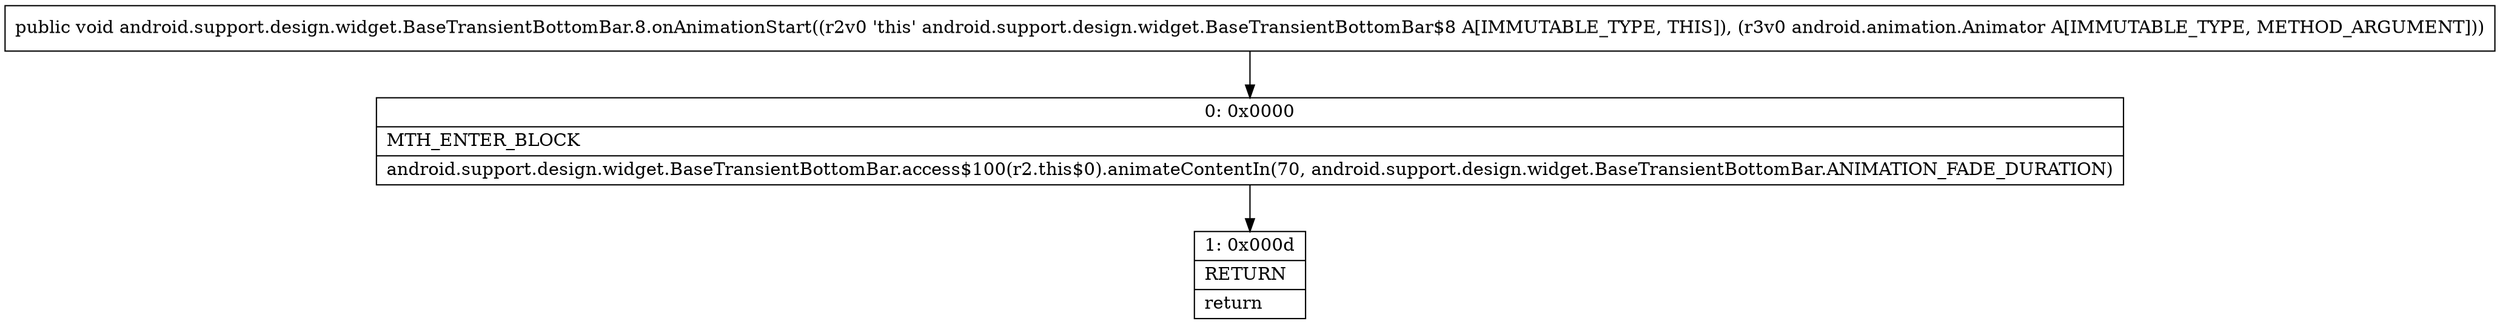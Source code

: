 digraph "CFG forandroid.support.design.widget.BaseTransientBottomBar.8.onAnimationStart(Landroid\/animation\/Animator;)V" {
Node_0 [shape=record,label="{0\:\ 0x0000|MTH_ENTER_BLOCK\l|android.support.design.widget.BaseTransientBottomBar.access$100(r2.this$0).animateContentIn(70, android.support.design.widget.BaseTransientBottomBar.ANIMATION_FADE_DURATION)\l}"];
Node_1 [shape=record,label="{1\:\ 0x000d|RETURN\l|return\l}"];
MethodNode[shape=record,label="{public void android.support.design.widget.BaseTransientBottomBar.8.onAnimationStart((r2v0 'this' android.support.design.widget.BaseTransientBottomBar$8 A[IMMUTABLE_TYPE, THIS]), (r3v0 android.animation.Animator A[IMMUTABLE_TYPE, METHOD_ARGUMENT])) }"];
MethodNode -> Node_0;
Node_0 -> Node_1;
}

